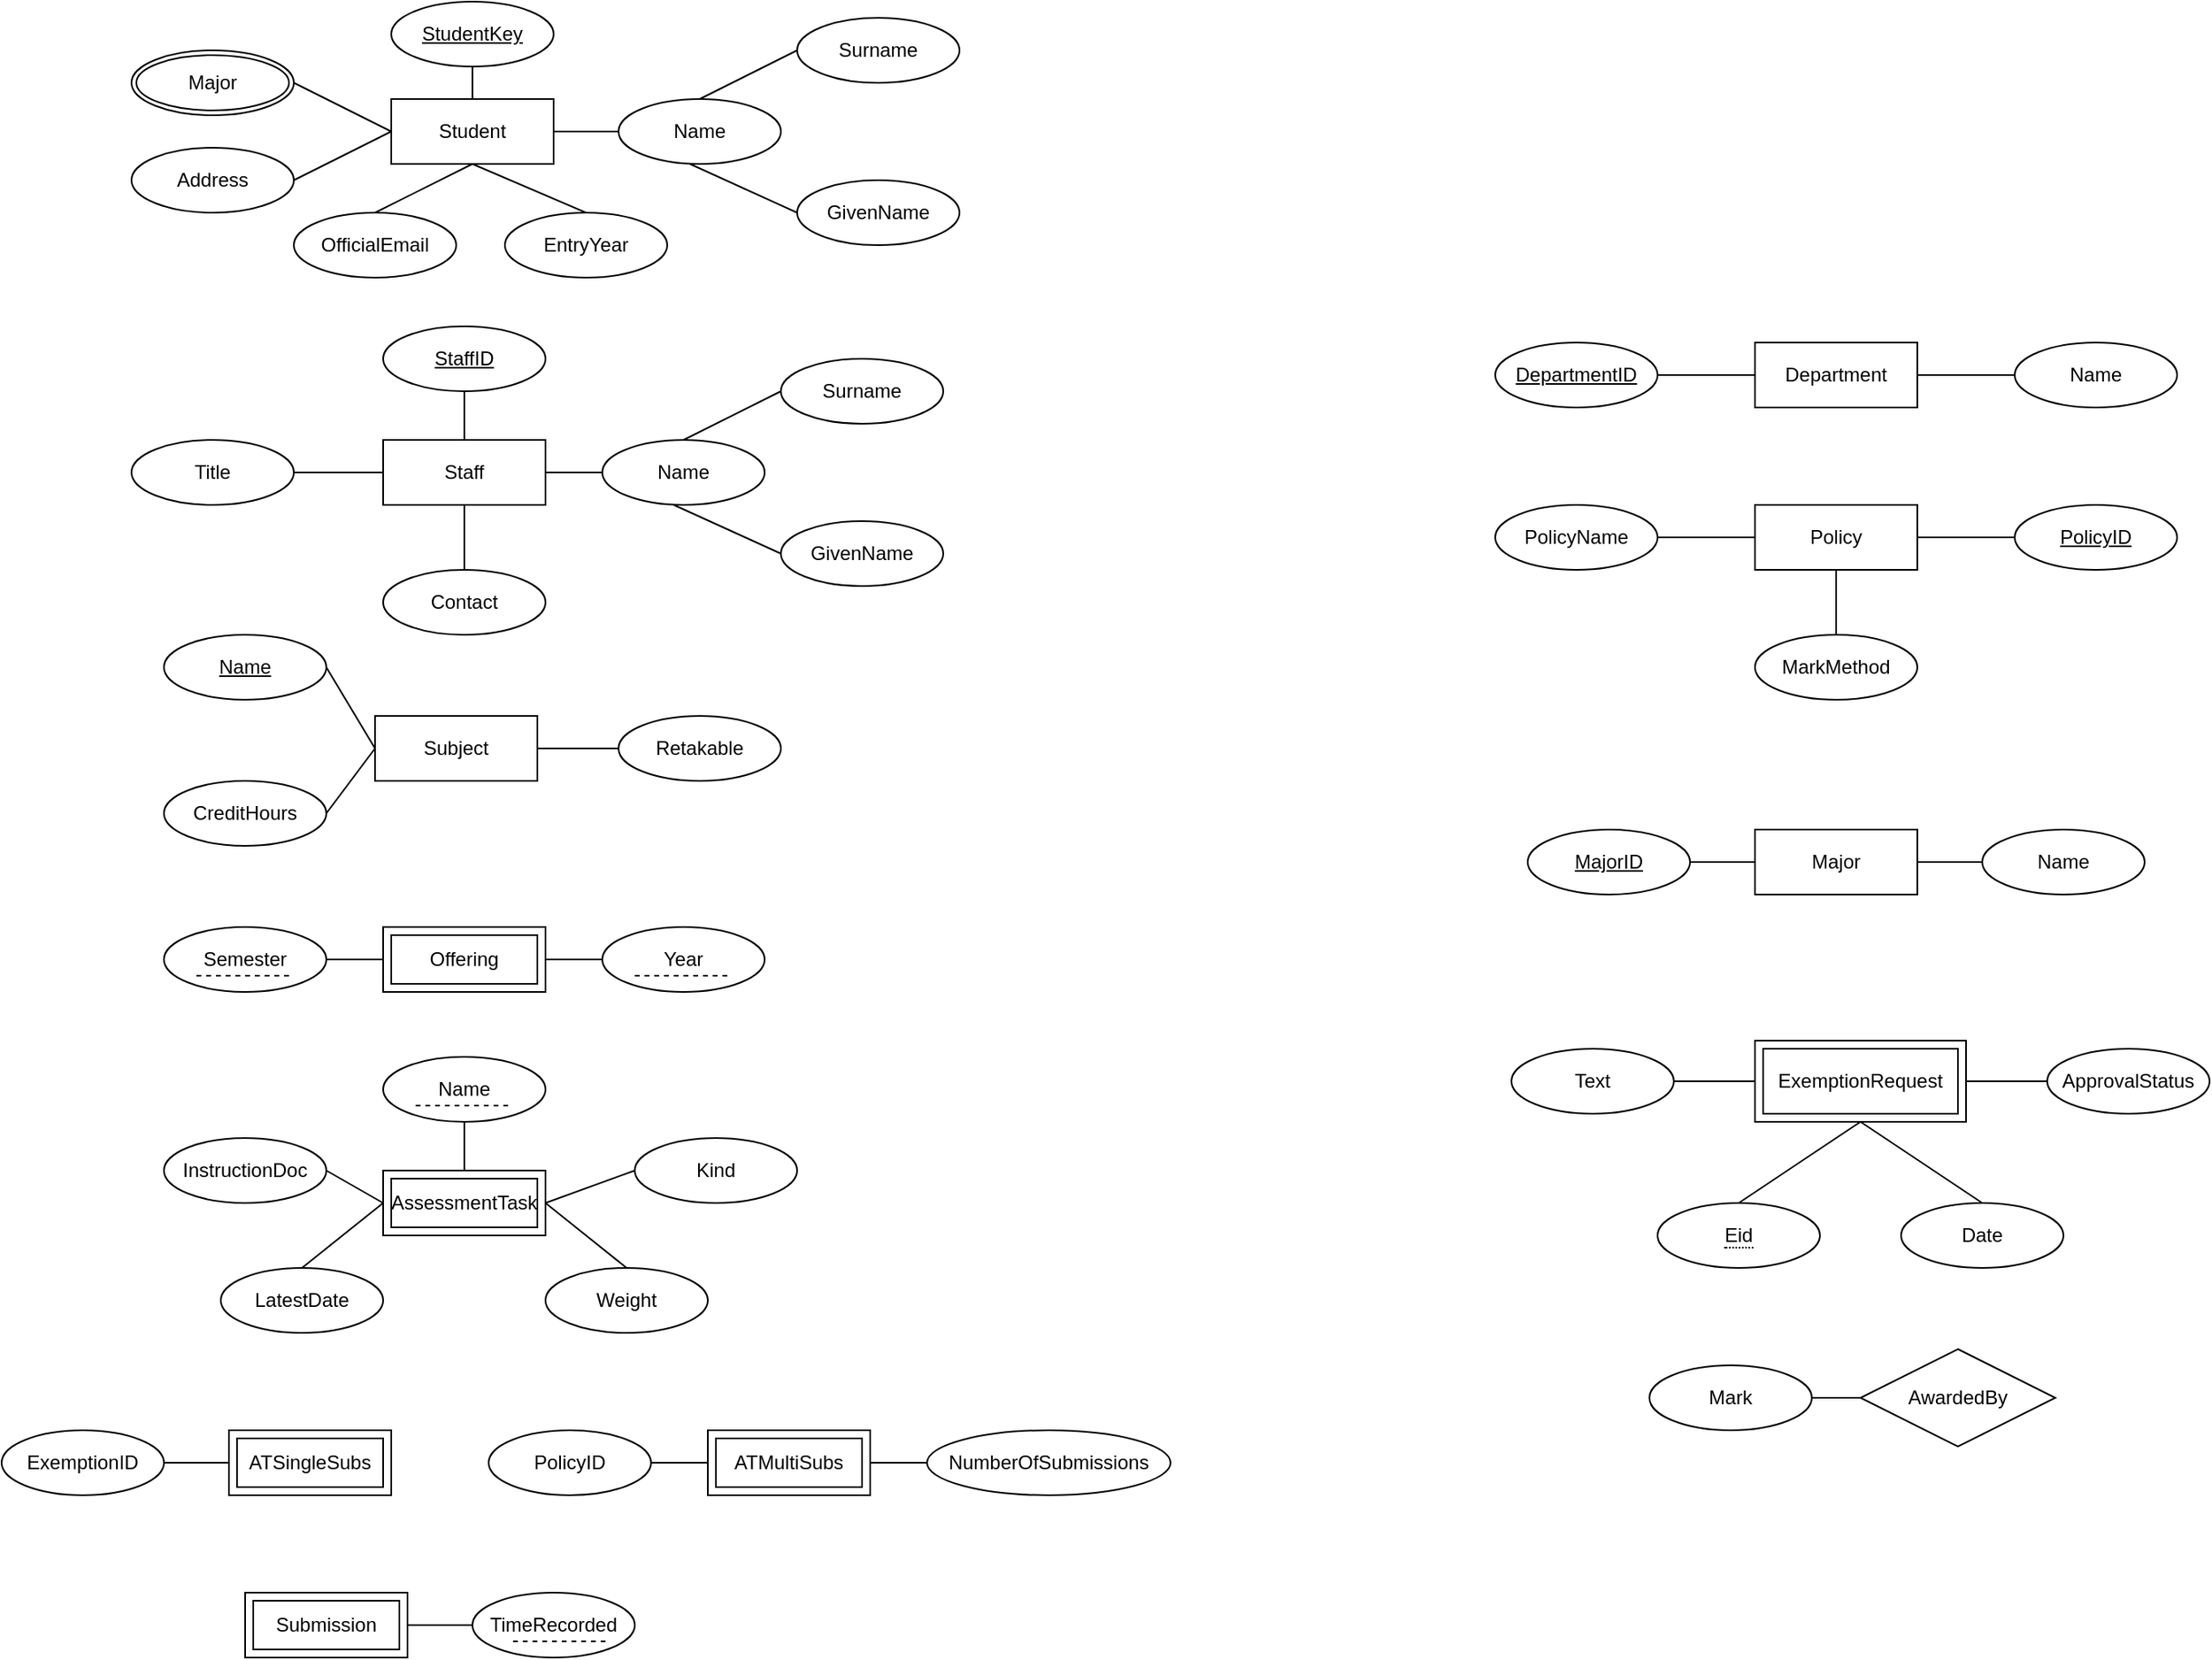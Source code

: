 <mxfile version="24.7.10">
  <diagram id="R2lEEEUBdFMjLlhIrx00" name="Page-1">
    <mxGraphModel dx="760" dy="1006" grid="1" gridSize="10" guides="1" tooltips="1" connect="1" arrows="1" fold="1" page="1" pageScale="1" pageWidth="850" pageHeight="1100" math="0" shadow="0" extFonts="Permanent Marker^https://fonts.googleapis.com/css?family=Permanent+Marker">
      <root>
        <mxCell id="0" />
        <mxCell id="1" parent="0" />
        <mxCell id="VCvnvQfGlQelMph8vwSg-2" value="Student" style="whiteSpace=wrap;html=1;align=center;" parent="1" vertex="1">
          <mxGeometry x="320" y="80" width="100" height="40" as="geometry" />
        </mxCell>
        <mxCell id="VCvnvQfGlQelMph8vwSg-3" value="&lt;u&gt;StudentKey&lt;/u&gt;" style="ellipse;whiteSpace=wrap;html=1;align=center;" parent="1" vertex="1">
          <mxGeometry x="320" y="20" width="100" height="40" as="geometry" />
        </mxCell>
        <mxCell id="VCvnvQfGlQelMph8vwSg-4" value="Name" style="ellipse;whiteSpace=wrap;html=1;align=center;" parent="1" vertex="1">
          <mxGeometry x="460" y="80" width="100" height="40" as="geometry" />
        </mxCell>
        <mxCell id="VCvnvQfGlQelMph8vwSg-5" value="" style="endArrow=none;html=1;rounded=0;entryX=0.5;entryY=1;entryDx=0;entryDy=0;exitX=0.5;exitY=0;exitDx=0;exitDy=0;" parent="1" source="VCvnvQfGlQelMph8vwSg-2" target="VCvnvQfGlQelMph8vwSg-3" edge="1">
          <mxGeometry width="50" height="50" relative="1" as="geometry">
            <mxPoint x="350" y="180" as="sourcePoint" />
            <mxPoint x="400" y="130" as="targetPoint" />
          </mxGeometry>
        </mxCell>
        <mxCell id="VCvnvQfGlQelMph8vwSg-6" value="" style="endArrow=none;html=1;rounded=0;entryX=1;entryY=0.5;entryDx=0;entryDy=0;exitX=0;exitY=0.5;exitDx=0;exitDy=0;" parent="1" source="VCvnvQfGlQelMph8vwSg-4" target="VCvnvQfGlQelMph8vwSg-2" edge="1">
          <mxGeometry width="50" height="50" relative="1" as="geometry">
            <mxPoint x="410" y="190" as="sourcePoint" />
            <mxPoint x="460" y="140" as="targetPoint" />
          </mxGeometry>
        </mxCell>
        <mxCell id="VCvnvQfGlQelMph8vwSg-7" value="TimeRecorded" style="ellipse;whiteSpace=wrap;html=1;align=center;" parent="1" vertex="1">
          <mxGeometry x="370" y="1000" width="100" height="40" as="geometry" />
        </mxCell>
        <mxCell id="VCvnvQfGlQelMph8vwSg-9" value="OfficialEmail" style="ellipse;whiteSpace=wrap;html=1;align=center;" parent="1" vertex="1">
          <mxGeometry x="260" y="150" width="100" height="40" as="geometry" />
        </mxCell>
        <mxCell id="VCvnvQfGlQelMph8vwSg-10" value="Address" style="ellipse;whiteSpace=wrap;html=1;align=center;" parent="1" vertex="1">
          <mxGeometry x="160" y="110" width="100" height="40" as="geometry" />
        </mxCell>
        <mxCell id="VCvnvQfGlQelMph8vwSg-12" value="EntryYear" style="ellipse;whiteSpace=wrap;html=1;align=center;" parent="1" vertex="1">
          <mxGeometry x="390" y="150" width="100" height="40" as="geometry" />
        </mxCell>
        <mxCell id="VCvnvQfGlQelMph8vwSg-13" value="GivenName" style="ellipse;whiteSpace=wrap;html=1;align=center;" parent="1" vertex="1">
          <mxGeometry x="570" y="130" width="100" height="40" as="geometry" />
        </mxCell>
        <mxCell id="VCvnvQfGlQelMph8vwSg-14" value="Surname" style="ellipse;whiteSpace=wrap;html=1;align=center;" parent="1" vertex="1">
          <mxGeometry x="570" y="30" width="100" height="40" as="geometry" />
        </mxCell>
        <mxCell id="VCvnvQfGlQelMph8vwSg-15" value="" style="endArrow=none;html=1;rounded=0;entryX=0;entryY=0.5;entryDx=0;entryDy=0;exitX=0.5;exitY=0;exitDx=0;exitDy=0;" parent="1" source="VCvnvQfGlQelMph8vwSg-4" target="VCvnvQfGlQelMph8vwSg-14" edge="1">
          <mxGeometry width="50" height="50" relative="1" as="geometry">
            <mxPoint x="490" y="240" as="sourcePoint" />
            <mxPoint x="540" y="190" as="targetPoint" />
          </mxGeometry>
        </mxCell>
        <mxCell id="VCvnvQfGlQelMph8vwSg-16" value="" style="endArrow=none;html=1;rounded=0;entryX=0.5;entryY=1;entryDx=0;entryDy=0;exitX=0.5;exitY=0;exitDx=0;exitDy=0;" parent="1" source="VCvnvQfGlQelMph8vwSg-31" target="VCvnvQfGlQelMph8vwSg-40" edge="1">
          <mxGeometry width="50" height="50" relative="1" as="geometry">
            <mxPoint x="350" y="420" as="sourcePoint" />
            <mxPoint x="400" y="370" as="targetPoint" />
          </mxGeometry>
        </mxCell>
        <mxCell id="VCvnvQfGlQelMph8vwSg-18" value="" style="endArrow=none;html=1;rounded=0;entryX=0;entryY=0.5;entryDx=0;entryDy=0;exitX=1;exitY=0.5;exitDx=0;exitDy=0;" parent="1" target="VCvnvQfGlQelMph8vwSg-7" edge="1">
          <mxGeometry width="50" height="50" relative="1" as="geometry">
            <mxPoint x="330" y="1020" as="sourcePoint" />
            <mxPoint x="350" y="1130" as="targetPoint" />
          </mxGeometry>
        </mxCell>
        <mxCell id="VCvnvQfGlQelMph8vwSg-20" value="" style="endArrow=none;html=1;rounded=0;entryX=0.5;entryY=1;entryDx=0;entryDy=0;exitX=0.5;exitY=0;exitDx=0;exitDy=0;" parent="1" source="VCvnvQfGlQelMph8vwSg-9" target="VCvnvQfGlQelMph8vwSg-2" edge="1">
          <mxGeometry width="50" height="50" relative="1" as="geometry">
            <mxPoint x="330" y="160" as="sourcePoint" />
            <mxPoint x="350" y="260" as="targetPoint" />
          </mxGeometry>
        </mxCell>
        <mxCell id="VCvnvQfGlQelMph8vwSg-21" value="" style="endArrow=none;html=1;rounded=0;entryX=0;entryY=0.5;entryDx=0;entryDy=0;exitX=1;exitY=0.5;exitDx=0;exitDy=0;" parent="1" source="VCvnvQfGlQelMph8vwSg-10" target="VCvnvQfGlQelMph8vwSg-2" edge="1">
          <mxGeometry width="50" height="50" relative="1" as="geometry">
            <mxPoint x="230" y="310" as="sourcePoint" />
            <mxPoint x="280" y="260" as="targetPoint" />
          </mxGeometry>
        </mxCell>
        <mxCell id="VCvnvQfGlQelMph8vwSg-22" value="" style="endArrow=none;html=1;rounded=0;entryX=0;entryY=0.5;entryDx=0;entryDy=0;exitX=1;exitY=0.5;exitDx=0;exitDy=0;" parent="1" source="VCvnvQfGlQelMph8vwSg-25" target="VCvnvQfGlQelMph8vwSg-2" edge="1">
          <mxGeometry width="50" height="50" relative="1" as="geometry">
            <mxPoint x="270" y="100" as="sourcePoint" />
            <mxPoint x="280" y="210" as="targetPoint" />
          </mxGeometry>
        </mxCell>
        <mxCell id="VCvnvQfGlQelMph8vwSg-23" value="" style="endArrow=none;html=1;rounded=0;entryX=0.5;entryY=1;entryDx=0;entryDy=0;exitX=0.5;exitY=0;exitDx=0;exitDy=0;" parent="1" source="VCvnvQfGlQelMph8vwSg-12" target="VCvnvQfGlQelMph8vwSg-2" edge="1">
          <mxGeometry width="50" height="50" relative="1" as="geometry">
            <mxPoint x="240" y="280" as="sourcePoint" />
            <mxPoint x="290" y="230" as="targetPoint" />
          </mxGeometry>
        </mxCell>
        <mxCell id="VCvnvQfGlQelMph8vwSg-24" value="" style="endArrow=none;html=1;rounded=0;entryX=0.44;entryY=1;entryDx=0;entryDy=0;entryPerimeter=0;exitX=0;exitY=0.5;exitDx=0;exitDy=0;" parent="1" source="VCvnvQfGlQelMph8vwSg-13" target="VCvnvQfGlQelMph8vwSg-4" edge="1">
          <mxGeometry width="50" height="50" relative="1" as="geometry">
            <mxPoint x="485" y="220" as="sourcePoint" />
            <mxPoint x="535" y="170" as="targetPoint" />
          </mxGeometry>
        </mxCell>
        <mxCell id="VCvnvQfGlQelMph8vwSg-25" value="Major" style="ellipse;shape=doubleEllipse;margin=3;whiteSpace=wrap;html=1;align=center;" parent="1" vertex="1">
          <mxGeometry x="160" y="50" width="100" height="40" as="geometry" />
        </mxCell>
        <mxCell id="VCvnvQfGlQelMph8vwSg-27" value="Policy" style="whiteSpace=wrap;html=1;align=center;" parent="1" vertex="1">
          <mxGeometry x="1160" y="330" width="100" height="40" as="geometry" />
        </mxCell>
        <mxCell id="VCvnvQfGlQelMph8vwSg-28" value="Department" style="whiteSpace=wrap;html=1;align=center;" parent="1" vertex="1">
          <mxGeometry x="1160" y="230" width="100" height="40" as="geometry" />
        </mxCell>
        <mxCell id="VCvnvQfGlQelMph8vwSg-31" value="Staff" style="whiteSpace=wrap;html=1;align=center;" parent="1" vertex="1">
          <mxGeometry x="315" y="290" width="100" height="40" as="geometry" />
        </mxCell>
        <mxCell id="VCvnvQfGlQelMph8vwSg-38" value="Contact" style="ellipse;whiteSpace=wrap;html=1;align=center;" parent="1" vertex="1">
          <mxGeometry x="315" y="370" width="100" height="40" as="geometry" />
        </mxCell>
        <mxCell id="VCvnvQfGlQelMph8vwSg-39" value="Title" style="ellipse;whiteSpace=wrap;html=1;align=center;" parent="1" vertex="1">
          <mxGeometry x="160" y="290" width="100" height="40" as="geometry" />
        </mxCell>
        <mxCell id="VCvnvQfGlQelMph8vwSg-40" value="&lt;u&gt;StaffID&lt;/u&gt;" style="ellipse;whiteSpace=wrap;html=1;align=center;" parent="1" vertex="1">
          <mxGeometry x="315" y="220" width="100" height="40" as="geometry" />
        </mxCell>
        <mxCell id="eXlouW0JOAqDYS6c-oz2-2" value="Name" style="ellipse;whiteSpace=wrap;html=1;align=center;" parent="1" vertex="1">
          <mxGeometry x="450" y="290" width="100" height="40" as="geometry" />
        </mxCell>
        <mxCell id="eXlouW0JOAqDYS6c-oz2-3" value="GivenName" style="ellipse;whiteSpace=wrap;html=1;align=center;" parent="1" vertex="1">
          <mxGeometry x="560" y="340" width="100" height="40" as="geometry" />
        </mxCell>
        <mxCell id="eXlouW0JOAqDYS6c-oz2-4" value="Surname" style="ellipse;whiteSpace=wrap;html=1;align=center;" parent="1" vertex="1">
          <mxGeometry x="560" y="240" width="100" height="40" as="geometry" />
        </mxCell>
        <mxCell id="eXlouW0JOAqDYS6c-oz2-5" value="" style="endArrow=none;html=1;rounded=0;entryX=0;entryY=0.5;entryDx=0;entryDy=0;exitX=0.5;exitY=0;exitDx=0;exitDy=0;" parent="1" source="eXlouW0JOAqDYS6c-oz2-2" target="eXlouW0JOAqDYS6c-oz2-4" edge="1">
          <mxGeometry width="50" height="50" relative="1" as="geometry">
            <mxPoint x="480" y="450" as="sourcePoint" />
            <mxPoint x="530" y="400" as="targetPoint" />
          </mxGeometry>
        </mxCell>
        <mxCell id="eXlouW0JOAqDYS6c-oz2-6" value="" style="endArrow=none;html=1;rounded=0;entryX=0.44;entryY=1;entryDx=0;entryDy=0;entryPerimeter=0;exitX=0;exitY=0.5;exitDx=0;exitDy=0;" parent="1" source="eXlouW0JOAqDYS6c-oz2-3" target="eXlouW0JOAqDYS6c-oz2-2" edge="1">
          <mxGeometry width="50" height="50" relative="1" as="geometry">
            <mxPoint x="475" y="430" as="sourcePoint" />
            <mxPoint x="525" y="380" as="targetPoint" />
          </mxGeometry>
        </mxCell>
        <mxCell id="eXlouW0JOAqDYS6c-oz2-8" value="" style="endArrow=none;html=1;rounded=0;entryX=0.5;entryY=1;entryDx=0;entryDy=0;exitX=0.5;exitY=0;exitDx=0;exitDy=0;" parent="1" source="VCvnvQfGlQelMph8vwSg-38" target="VCvnvQfGlQelMph8vwSg-31" edge="1">
          <mxGeometry width="50" height="50" relative="1" as="geometry">
            <mxPoint x="260" y="380" as="sourcePoint" />
            <mxPoint x="290" y="400" as="targetPoint" />
          </mxGeometry>
        </mxCell>
        <mxCell id="eXlouW0JOAqDYS6c-oz2-9" value="" style="endArrow=none;html=1;rounded=0;entryX=0;entryY=0.5;entryDx=0;entryDy=0;exitX=1;exitY=0.5;exitDx=0;exitDy=0;" parent="1" source="VCvnvQfGlQelMph8vwSg-39" target="VCvnvQfGlQelMph8vwSg-31" edge="1">
          <mxGeometry width="50" height="50" relative="1" as="geometry">
            <mxPoint x="250" y="310" as="sourcePoint" />
            <mxPoint x="270" y="300" as="targetPoint" />
          </mxGeometry>
        </mxCell>
        <mxCell id="eXlouW0JOAqDYS6c-oz2-10" value="" style="endArrow=none;html=1;rounded=0;entryX=0;entryY=0.5;entryDx=0;entryDy=0;exitX=1;exitY=0.5;exitDx=0;exitDy=0;" parent="1" source="VCvnvQfGlQelMph8vwSg-31" target="eXlouW0JOAqDYS6c-oz2-2" edge="1">
          <mxGeometry width="50" height="50" relative="1" as="geometry">
            <mxPoint x="360" y="430" as="sourcePoint" />
            <mxPoint x="410" y="380" as="targetPoint" />
          </mxGeometry>
        </mxCell>
        <mxCell id="mnN8IoAwBoR8R1zvXEXl-7" value="LatestDate" style="ellipse;whiteSpace=wrap;html=1;align=center;" parent="1" vertex="1">
          <mxGeometry x="215" y="800" width="100" height="40" as="geometry" />
        </mxCell>
        <mxCell id="mnN8IoAwBoR8R1zvXEXl-8" value="InstructionDoc" style="ellipse;whiteSpace=wrap;html=1;align=center;" parent="1" vertex="1">
          <mxGeometry x="180" y="720" width="100" height="40" as="geometry" />
        </mxCell>
        <mxCell id="mnN8IoAwBoR8R1zvXEXl-9" value="Kind" style="ellipse;whiteSpace=wrap;html=1;align=center;" parent="1" vertex="1">
          <mxGeometry x="470" y="720" width="100" height="40" as="geometry" />
        </mxCell>
        <mxCell id="mnN8IoAwBoR8R1zvXEXl-10" value="Weight" style="ellipse;whiteSpace=wrap;html=1;align=center;" parent="1" vertex="1">
          <mxGeometry x="415" y="800" width="100" height="40" as="geometry" />
        </mxCell>
        <mxCell id="mnN8IoAwBoR8R1zvXEXl-11" value="Name" style="ellipse;whiteSpace=wrap;html=1;align=center;" parent="1" vertex="1">
          <mxGeometry x="315" y="670" width="100" height="40" as="geometry" />
        </mxCell>
        <mxCell id="mnN8IoAwBoR8R1zvXEXl-12" value="Year" style="ellipse;whiteSpace=wrap;html=1;align=center;" parent="1" vertex="1">
          <mxGeometry x="450" y="590" width="100" height="40" as="geometry" />
        </mxCell>
        <mxCell id="mnN8IoAwBoR8R1zvXEXl-13" value="Semester" style="ellipse;whiteSpace=wrap;html=1;align=center;" parent="1" vertex="1">
          <mxGeometry x="180" y="590" width="100" height="40" as="geometry" />
        </mxCell>
        <mxCell id="mnN8IoAwBoR8R1zvXEXl-14" value="Offering" style="shape=ext;margin=3;double=1;whiteSpace=wrap;html=1;align=center;" parent="1" vertex="1">
          <mxGeometry x="315" y="590" width="100" height="40" as="geometry" />
        </mxCell>
        <mxCell id="mnN8IoAwBoR8R1zvXEXl-15" value="" style="endArrow=none;dashed=1;html=1;rounded=0;" parent="1" edge="1">
          <mxGeometry width="50" height="50" relative="1" as="geometry">
            <mxPoint x="200" y="620" as="sourcePoint" />
            <mxPoint x="260" y="620" as="targetPoint" />
          </mxGeometry>
        </mxCell>
        <mxCell id="mnN8IoAwBoR8R1zvXEXl-17" value="" style="endArrow=none;dashed=1;html=1;rounded=0;" parent="1" edge="1">
          <mxGeometry width="50" height="50" relative="1" as="geometry">
            <mxPoint x="470" y="620" as="sourcePoint" />
            <mxPoint x="530" y="620" as="targetPoint" />
          </mxGeometry>
        </mxCell>
        <mxCell id="mnN8IoAwBoR8R1zvXEXl-19" value="" style="endArrow=none;html=1;rounded=0;exitX=1;exitY=0.5;exitDx=0;exitDy=0;entryX=0;entryY=0.5;entryDx=0;entryDy=0;" parent="1" source="nyFeSnovGv8x3WM9wv4v-2" target="mnN8IoAwBoR8R1zvXEXl-9" edge="1">
          <mxGeometry width="50" height="50" relative="1" as="geometry">
            <mxPoint x="500" y="690" as="sourcePoint" />
            <mxPoint x="550" y="640" as="targetPoint" />
          </mxGeometry>
        </mxCell>
        <mxCell id="mnN8IoAwBoR8R1zvXEXl-20" value="" style="endArrow=none;html=1;rounded=0;exitX=1;exitY=0.5;exitDx=0;exitDy=0;entryX=0.5;entryY=0;entryDx=0;entryDy=0;" parent="1" source="nyFeSnovGv8x3WM9wv4v-2" target="mnN8IoAwBoR8R1zvXEXl-10" edge="1">
          <mxGeometry width="50" height="50" relative="1" as="geometry">
            <mxPoint x="670" y="730" as="sourcePoint" />
            <mxPoint x="720" y="680" as="targetPoint" />
          </mxGeometry>
        </mxCell>
        <mxCell id="mnN8IoAwBoR8R1zvXEXl-21" value="" style="endArrow=none;html=1;rounded=0;exitX=0.5;exitY=0;exitDx=0;exitDy=0;entryX=0.5;entryY=1;entryDx=0;entryDy=0;" parent="1" source="nyFeSnovGv8x3WM9wv4v-2" target="mnN8IoAwBoR8R1zvXEXl-11" edge="1">
          <mxGeometry width="50" height="50" relative="1" as="geometry">
            <mxPoint x="650" y="680" as="sourcePoint" />
            <mxPoint x="700" y="630" as="targetPoint" />
          </mxGeometry>
        </mxCell>
        <mxCell id="mnN8IoAwBoR8R1zvXEXl-22" value="" style="endArrow=none;html=1;rounded=0;exitX=1;exitY=0.5;exitDx=0;exitDy=0;entryX=0;entryY=0.5;entryDx=0;entryDy=0;" parent="1" source="mnN8IoAwBoR8R1zvXEXl-14" target="mnN8IoAwBoR8R1zvXEXl-12" edge="1">
          <mxGeometry width="50" height="50" relative="1" as="geometry">
            <mxPoint x="480" y="480" as="sourcePoint" />
            <mxPoint x="520" y="500" as="targetPoint" />
          </mxGeometry>
        </mxCell>
        <mxCell id="mnN8IoAwBoR8R1zvXEXl-23" value="" style="endArrow=none;html=1;rounded=0;exitX=1;exitY=0.5;exitDx=0;exitDy=0;entryX=0;entryY=0.5;entryDx=0;entryDy=0;" parent="1" source="mnN8IoAwBoR8R1zvXEXl-13" target="mnN8IoAwBoR8R1zvXEXl-14" edge="1">
          <mxGeometry width="50" height="50" relative="1" as="geometry">
            <mxPoint x="290" y="530" as="sourcePoint" />
            <mxPoint x="340" y="480" as="targetPoint" />
          </mxGeometry>
        </mxCell>
        <mxCell id="nyFeSnovGv8x3WM9wv4v-2" value="AssessmentTask" style="shape=ext;margin=3;double=1;whiteSpace=wrap;html=1;align=center;" parent="1" vertex="1">
          <mxGeometry x="315" y="740" width="100" height="40" as="geometry" />
        </mxCell>
        <mxCell id="nyFeSnovGv8x3WM9wv4v-3" value="" style="endArrow=none;dashed=1;html=1;rounded=0;" parent="1" edge="1">
          <mxGeometry width="50" height="50" relative="1" as="geometry">
            <mxPoint x="335" y="700" as="sourcePoint" />
            <mxPoint x="395" y="700" as="targetPoint" />
          </mxGeometry>
        </mxCell>
        <mxCell id="nyFeSnovGv8x3WM9wv4v-5" value="" style="endArrow=none;html=1;rounded=0;exitX=0;exitY=0.5;exitDx=0;exitDy=0;entryX=1;entryY=0.5;entryDx=0;entryDy=0;" parent="1" source="nyFeSnovGv8x3WM9wv4v-2" target="mnN8IoAwBoR8R1zvXEXl-8" edge="1">
          <mxGeometry width="50" height="50" relative="1" as="geometry">
            <mxPoint x="299" y="720" as="sourcePoint" />
            <mxPoint x="299" y="680" as="targetPoint" />
          </mxGeometry>
        </mxCell>
        <mxCell id="nyFeSnovGv8x3WM9wv4v-6" value="" style="endArrow=none;html=1;rounded=0;exitX=0.5;exitY=0;exitDx=0;exitDy=0;entryX=0;entryY=0.5;entryDx=0;entryDy=0;" parent="1" source="mnN8IoAwBoR8R1zvXEXl-7" target="nyFeSnovGv8x3WM9wv4v-2" edge="1">
          <mxGeometry width="50" height="50" relative="1" as="geometry">
            <mxPoint x="385" y="760" as="sourcePoint" />
            <mxPoint x="385" y="720" as="targetPoint" />
          </mxGeometry>
        </mxCell>
        <mxCell id="nyFeSnovGv8x3WM9wv4v-7" value="Subject" style="whiteSpace=wrap;html=1;align=center;" parent="1" vertex="1">
          <mxGeometry x="310" y="460" width="100" height="40" as="geometry" />
        </mxCell>
        <mxCell id="nyFeSnovGv8x3WM9wv4v-8" value="ApprovalStatus" style="ellipse;whiteSpace=wrap;html=1;align=center;" parent="1" vertex="1">
          <mxGeometry x="1340" y="665" width="100" height="40" as="geometry" />
        </mxCell>
        <mxCell id="nyFeSnovGv8x3WM9wv4v-9" value="Date" style="ellipse;whiteSpace=wrap;html=1;align=center;" parent="1" vertex="1">
          <mxGeometry x="1250" y="760" width="100" height="40" as="geometry" />
        </mxCell>
        <mxCell id="nyFeSnovGv8x3WM9wv4v-10" value="Name" style="ellipse;whiteSpace=wrap;html=1;align=center;" parent="1" vertex="1">
          <mxGeometry x="1300" y="530" width="100" height="40" as="geometry" />
        </mxCell>
        <mxCell id="nyFeSnovGv8x3WM9wv4v-11" value="&lt;u&gt;MajorID&lt;/u&gt;" style="ellipse;whiteSpace=wrap;html=1;align=center;" parent="1" vertex="1">
          <mxGeometry x="1020" y="530" width="100" height="40" as="geometry" />
        </mxCell>
        <mxCell id="nyFeSnovGv8x3WM9wv4v-12" value="PolicyID" style="ellipse;whiteSpace=wrap;html=1;align=center;" parent="1" vertex="1">
          <mxGeometry x="380" y="900" width="100" height="40" as="geometry" />
        </mxCell>
        <mxCell id="nyFeSnovGv8x3WM9wv4v-13" value="MarkMethod" style="ellipse;whiteSpace=wrap;html=1;align=center;" parent="1" vertex="1">
          <mxGeometry x="1160" y="410" width="100" height="40" as="geometry" />
        </mxCell>
        <mxCell id="nyFeSnovGv8x3WM9wv4v-14" value="PolicyName" style="ellipse;whiteSpace=wrap;html=1;align=center;" parent="1" vertex="1">
          <mxGeometry x="1000" y="330" width="100" height="40" as="geometry" />
        </mxCell>
        <mxCell id="nyFeSnovGv8x3WM9wv4v-15" value="&lt;u&gt;PolicyID&lt;/u&gt;" style="ellipse;whiteSpace=wrap;html=1;align=center;" parent="1" vertex="1">
          <mxGeometry x="1320" y="330" width="100" height="40" as="geometry" />
        </mxCell>
        <mxCell id="nyFeSnovGv8x3WM9wv4v-16" value="Name" style="ellipse;whiteSpace=wrap;html=1;align=center;" parent="1" vertex="1">
          <mxGeometry x="1320" y="230" width="100" height="40" as="geometry" />
        </mxCell>
        <mxCell id="nyFeSnovGv8x3WM9wv4v-18" value="&lt;u&gt;DepartmentID&lt;/u&gt;" style="ellipse;whiteSpace=wrap;html=1;align=center;" parent="1" vertex="1">
          <mxGeometry x="1000" y="230" width="100" height="40" as="geometry" />
        </mxCell>
        <mxCell id="nyFeSnovGv8x3WM9wv4v-19" value="Retakable" style="ellipse;whiteSpace=wrap;html=1;align=center;" parent="1" vertex="1">
          <mxGeometry x="460" y="460" width="100" height="40" as="geometry" />
        </mxCell>
        <mxCell id="nyFeSnovGv8x3WM9wv4v-21" value="CreditHours" style="ellipse;whiteSpace=wrap;html=1;align=center;" parent="1" vertex="1">
          <mxGeometry x="180" y="500" width="100" height="40" as="geometry" />
        </mxCell>
        <mxCell id="nyFeSnovGv8x3WM9wv4v-22" value="&lt;u&gt;Name&lt;/u&gt;" style="ellipse;whiteSpace=wrap;html=1;align=center;" parent="1" vertex="1">
          <mxGeometry x="180" y="410" width="100" height="40" as="geometry" />
        </mxCell>
        <mxCell id="nyFeSnovGv8x3WM9wv4v-25" value="" style="endArrow=none;html=1;rounded=0;entryX=0;entryY=0.5;entryDx=0;entryDy=0;exitX=1;exitY=0.5;exitDx=0;exitDy=0;" parent="1" source="nyFeSnovGv8x3WM9wv4v-55" target="nyFeSnovGv8x3WM9wv4v-53" edge="1">
          <mxGeometry width="50" height="50" relative="1" as="geometry">
            <mxPoint x="1075" y="820" as="sourcePoint" />
            <mxPoint x="1125" y="770" as="targetPoint" />
          </mxGeometry>
        </mxCell>
        <mxCell id="nyFeSnovGv8x3WM9wv4v-26" value="" style="endArrow=none;html=1;rounded=0;exitX=1;exitY=0.5;exitDx=0;exitDy=0;entryX=0;entryY=0.5;entryDx=0;entryDy=0;" parent="1" source="UkR3_XcuqnfZwnyXB5A9-2" target="nyFeSnovGv8x3WM9wv4v-8" edge="1">
          <mxGeometry width="50" height="50" relative="1" as="geometry">
            <mxPoint x="1290" y="685" as="sourcePoint" />
            <mxPoint x="1350" y="605" as="targetPoint" />
          </mxGeometry>
        </mxCell>
        <mxCell id="nyFeSnovGv8x3WM9wv4v-27" value="" style="endArrow=none;html=1;rounded=0;exitX=0.5;exitY=0;exitDx=0;exitDy=0;entryX=0.5;entryY=1;entryDx=0;entryDy=0;" parent="1" source="nyFeSnovGv8x3WM9wv4v-9" target="UkR3_XcuqnfZwnyXB5A9-2" edge="1">
          <mxGeometry width="50" height="50" relative="1" as="geometry">
            <mxPoint x="1100" y="835" as="sourcePoint" />
            <mxPoint x="1220" y="715" as="targetPoint" />
          </mxGeometry>
        </mxCell>
        <mxCell id="nyFeSnovGv8x3WM9wv4v-28" value="" style="endArrow=none;html=1;rounded=0;exitX=1;exitY=0.5;exitDx=0;exitDy=0;entryX=0;entryY=0.5;entryDx=0;entryDy=0;" parent="1" source="nyFeSnovGv8x3WM9wv4v-51" target="UkR3_XcuqnfZwnyXB5A9-2" edge="1">
          <mxGeometry width="50" height="50" relative="1" as="geometry">
            <mxPoint x="930" y="635" as="sourcePoint" />
            <mxPoint x="1160" y="685" as="targetPoint" />
          </mxGeometry>
        </mxCell>
        <mxCell id="nyFeSnovGv8x3WM9wv4v-29" value="" style="endArrow=none;html=1;rounded=0;entryX=0.5;entryY=1;entryDx=0;entryDy=0;exitX=0.5;exitY=0;exitDx=0;exitDy=0;" parent="1" source="nyFeSnovGv8x3WM9wv4v-13" target="VCvnvQfGlQelMph8vwSg-27" edge="1">
          <mxGeometry width="50" height="50" relative="1" as="geometry">
            <mxPoint x="1100" y="470" as="sourcePoint" />
            <mxPoint x="1150" y="420" as="targetPoint" />
          </mxGeometry>
        </mxCell>
        <mxCell id="nyFeSnovGv8x3WM9wv4v-30" value="" style="endArrow=none;html=1;rounded=0;entryX=0;entryY=0.5;entryDx=0;entryDy=0;exitX=1;exitY=0.5;exitDx=0;exitDy=0;" parent="1" source="nyFeSnovGv8x3WM9wv4v-14" target="VCvnvQfGlQelMph8vwSg-27" edge="1">
          <mxGeometry width="50" height="50" relative="1" as="geometry">
            <mxPoint x="1055" y="440" as="sourcePoint" />
            <mxPoint x="1105" y="390" as="targetPoint" />
          </mxGeometry>
        </mxCell>
        <mxCell id="nyFeSnovGv8x3WM9wv4v-31" value="" style="endArrow=none;html=1;rounded=0;entryX=0;entryY=0.5;entryDx=0;entryDy=0;exitX=1;exitY=0.5;exitDx=0;exitDy=0;" parent="1" source="VCvnvQfGlQelMph8vwSg-27" target="nyFeSnovGv8x3WM9wv4v-15" edge="1">
          <mxGeometry width="50" height="50" relative="1" as="geometry">
            <mxPoint x="1240" y="450" as="sourcePoint" />
            <mxPoint x="1290" y="400" as="targetPoint" />
          </mxGeometry>
        </mxCell>
        <mxCell id="nyFeSnovGv8x3WM9wv4v-32" value="" style="endArrow=none;html=1;rounded=0;entryX=0;entryY=0.5;entryDx=0;entryDy=0;exitX=1;exitY=0.5;exitDx=0;exitDy=0;" parent="1" source="VCvnvQfGlQelMph8vwSg-28" target="nyFeSnovGv8x3WM9wv4v-16" edge="1">
          <mxGeometry width="50" height="50" relative="1" as="geometry">
            <mxPoint x="1200" y="350" as="sourcePoint" />
            <mxPoint x="1250" y="300" as="targetPoint" />
          </mxGeometry>
        </mxCell>
        <mxCell id="nyFeSnovGv8x3WM9wv4v-33" value="" style="endArrow=none;html=1;rounded=0;entryX=0;entryY=0.5;entryDx=0;entryDy=0;exitX=1;exitY=0.5;exitDx=0;exitDy=0;" parent="1" source="nyFeSnovGv8x3WM9wv4v-18" target="VCvnvQfGlQelMph8vwSg-28" edge="1">
          <mxGeometry width="50" height="50" relative="1" as="geometry">
            <mxPoint x="1055" y="290" as="sourcePoint" />
            <mxPoint x="1105" y="240" as="targetPoint" />
          </mxGeometry>
        </mxCell>
        <mxCell id="nyFeSnovGv8x3WM9wv4v-34" value="" style="endArrow=none;html=1;rounded=0;entryX=1;entryY=0.5;entryDx=0;entryDy=0;exitX=0;exitY=0.5;exitDx=0;exitDy=0;" parent="1" source="nyFeSnovGv8x3WM9wv4v-19" target="nyFeSnovGv8x3WM9wv4v-7" edge="1">
          <mxGeometry width="50" height="50" relative="1" as="geometry">
            <mxPoint x="110" y="760" as="sourcePoint" />
            <mxPoint x="390" y="610" as="targetPoint" />
          </mxGeometry>
        </mxCell>
        <mxCell id="nyFeSnovGv8x3WM9wv4v-36" value="" style="endArrow=none;html=1;rounded=0;entryX=0;entryY=0.5;entryDx=0;entryDy=0;exitX=1;exitY=0.5;exitDx=0;exitDy=0;" parent="1" source="nyFeSnovGv8x3WM9wv4v-21" target="nyFeSnovGv8x3WM9wv4v-7" edge="1">
          <mxGeometry width="50" height="50" relative="1" as="geometry">
            <mxPoint x="110" y="760" as="sourcePoint" />
            <mxPoint x="320" y="610" as="targetPoint" />
          </mxGeometry>
        </mxCell>
        <mxCell id="nyFeSnovGv8x3WM9wv4v-37" value="" style="endArrow=none;html=1;rounded=0;entryX=0;entryY=0.5;entryDx=0;entryDy=0;exitX=1;exitY=0.5;exitDx=0;exitDy=0;" parent="1" source="nyFeSnovGv8x3WM9wv4v-22" target="nyFeSnovGv8x3WM9wv4v-7" edge="1">
          <mxGeometry width="50" height="50" relative="1" as="geometry">
            <mxPoint x="110" y="760" as="sourcePoint" />
            <mxPoint x="240" y="550" as="targetPoint" />
          </mxGeometry>
        </mxCell>
        <mxCell id="nyFeSnovGv8x3WM9wv4v-40" value="Submission" style="shape=ext;margin=3;double=1;whiteSpace=wrap;html=1;align=center;" parent="1" vertex="1">
          <mxGeometry x="230" y="1000" width="100" height="40" as="geometry" />
        </mxCell>
        <mxCell id="nyFeSnovGv8x3WM9wv4v-41" value="" style="endArrow=none;dashed=1;html=1;rounded=0;" parent="1" edge="1">
          <mxGeometry width="50" height="50" relative="1" as="geometry">
            <mxPoint x="395" y="1030" as="sourcePoint" />
            <mxPoint x="455" y="1030" as="targetPoint" />
          </mxGeometry>
        </mxCell>
        <mxCell id="nyFeSnovGv8x3WM9wv4v-42" value="ATMultiSubs" style="shape=ext;margin=3;double=1;whiteSpace=wrap;html=1;align=center;" parent="1" vertex="1">
          <mxGeometry x="515" y="900" width="100" height="40" as="geometry" />
        </mxCell>
        <mxCell id="nyFeSnovGv8x3WM9wv4v-45" value="" style="endArrow=none;html=1;rounded=0;entryX=0;entryY=0.5;entryDx=0;entryDy=0;exitX=1;exitY=0.5;exitDx=0;exitDy=0;" parent="1" source="nyFeSnovGv8x3WM9wv4v-12" target="nyFeSnovGv8x3WM9wv4v-42" edge="1">
          <mxGeometry width="50" height="50" relative="1" as="geometry">
            <mxPoint x="330" y="1050" as="sourcePoint" />
            <mxPoint x="380" y="1000" as="targetPoint" />
          </mxGeometry>
        </mxCell>
        <mxCell id="nyFeSnovGv8x3WM9wv4v-46" value="Major" style="whiteSpace=wrap;html=1;align=center;" parent="1" vertex="1">
          <mxGeometry x="1160" y="530" width="100" height="40" as="geometry" />
        </mxCell>
        <mxCell id="nyFeSnovGv8x3WM9wv4v-47" value="" style="endArrow=none;html=1;rounded=0;exitX=0;exitY=0.5;exitDx=0;exitDy=0;entryX=1;entryY=0.5;entryDx=0;entryDy=0;" parent="1" source="nyFeSnovGv8x3WM9wv4v-10" target="nyFeSnovGv8x3WM9wv4v-46" edge="1">
          <mxGeometry width="50" height="50" relative="1" as="geometry">
            <mxPoint x="1220" y="310" as="sourcePoint" />
            <mxPoint x="1270" y="260" as="targetPoint" />
          </mxGeometry>
        </mxCell>
        <mxCell id="nyFeSnovGv8x3WM9wv4v-48" value="" style="endArrow=none;html=1;rounded=0;exitX=0;exitY=0.5;exitDx=0;exitDy=0;entryX=1;entryY=0.5;entryDx=0;entryDy=0;" parent="1" source="nyFeSnovGv8x3WM9wv4v-46" target="nyFeSnovGv8x3WM9wv4v-11" edge="1">
          <mxGeometry width="50" height="50" relative="1" as="geometry">
            <mxPoint x="1220" y="310" as="sourcePoint" />
            <mxPoint x="1270" y="260" as="targetPoint" />
          </mxGeometry>
        </mxCell>
        <mxCell id="nyFeSnovGv8x3WM9wv4v-51" value="Text" style="ellipse;whiteSpace=wrap;html=1;align=center;" parent="1" vertex="1">
          <mxGeometry x="1010" y="665" width="100" height="40" as="geometry" />
        </mxCell>
        <mxCell id="nyFeSnovGv8x3WM9wv4v-53" value="AwardedBy" style="shape=rhombus;perimeter=rhombusPerimeter;whiteSpace=wrap;html=1;align=center;" parent="1" vertex="1">
          <mxGeometry x="1225" y="850" width="120" height="60" as="geometry" />
        </mxCell>
        <mxCell id="nyFeSnovGv8x3WM9wv4v-55" value="Mark" style="ellipse;whiteSpace=wrap;html=1;align=center;" parent="1" vertex="1">
          <mxGeometry x="1095" y="860" width="100" height="40" as="geometry" />
        </mxCell>
        <mxCell id="UkR3_XcuqnfZwnyXB5A9-2" value="ExemptionRequest" style="shape=ext;margin=3;double=1;whiteSpace=wrap;html=1;align=center;" parent="1" vertex="1">
          <mxGeometry x="1160" y="660" width="130" height="50" as="geometry" />
        </mxCell>
        <mxCell id="UkR3_XcuqnfZwnyXB5A9-6" value="" style="endArrow=none;html=1;rounded=0;entryX=0.5;entryY=1;entryDx=0;entryDy=0;exitX=0.5;exitY=0;exitDx=0;exitDy=0;" parent="1" source="UkR3_XcuqnfZwnyXB5A9-7" target="UkR3_XcuqnfZwnyXB5A9-2" edge="1">
          <mxGeometry width="50" height="50" relative="1" as="geometry">
            <mxPoint x="1150" y="760" as="sourcePoint" />
            <mxPoint x="900" y="770" as="targetPoint" />
          </mxGeometry>
        </mxCell>
        <mxCell id="UkR3_XcuqnfZwnyXB5A9-7" value="&lt;span style=&quot;border-bottom: 1px dotted&quot;&gt;Eid&lt;/span&gt;" style="ellipse;whiteSpace=wrap;html=1;align=center;" parent="1" vertex="1">
          <mxGeometry x="1100" y="760" width="100" height="40" as="geometry" />
        </mxCell>
        <mxCell id="UkR3_XcuqnfZwnyXB5A9-8" value="ATSingleSubs" style="shape=ext;margin=3;double=1;whiteSpace=wrap;html=1;align=center;" parent="1" vertex="1">
          <mxGeometry x="220" y="900" width="100" height="40" as="geometry" />
        </mxCell>
        <mxCell id="UkR3_XcuqnfZwnyXB5A9-9" value="ExemptionID" style="ellipse;whiteSpace=wrap;html=1;align=center;" parent="1" vertex="1">
          <mxGeometry x="80" y="900" width="100" height="40" as="geometry" />
        </mxCell>
        <mxCell id="UkR3_XcuqnfZwnyXB5A9-11" value="" style="endArrow=none;html=1;rounded=0;exitX=1;exitY=0.5;exitDx=0;exitDy=0;entryX=0;entryY=0.5;entryDx=0;entryDy=0;" parent="1" source="UkR3_XcuqnfZwnyXB5A9-9" target="UkR3_XcuqnfZwnyXB5A9-8" edge="1">
          <mxGeometry width="50" height="50" relative="1" as="geometry">
            <mxPoint x="170" y="880" as="sourcePoint" />
            <mxPoint x="220" y="830" as="targetPoint" />
          </mxGeometry>
        </mxCell>
        <mxCell id="3m-VaN0qS7II-AK8l1zq-1" value="NumberOfSubmissions" style="ellipse;whiteSpace=wrap;html=1;align=center;" vertex="1" parent="1">
          <mxGeometry x="650" y="900" width="150" height="40" as="geometry" />
        </mxCell>
        <mxCell id="3m-VaN0qS7II-AK8l1zq-2" value="" style="endArrow=none;html=1;rounded=0;fontSize=12;startSize=8;endSize=8;curved=1;exitX=1;exitY=0.5;exitDx=0;exitDy=0;entryX=0;entryY=0.5;entryDx=0;entryDy=0;" edge="1" parent="1" source="nyFeSnovGv8x3WM9wv4v-42" target="3m-VaN0qS7II-AK8l1zq-1">
          <mxGeometry width="50" height="50" relative="1" as="geometry">
            <mxPoint x="780" y="690" as="sourcePoint" />
            <mxPoint x="830" y="640" as="targetPoint" />
          </mxGeometry>
        </mxCell>
      </root>
    </mxGraphModel>
  </diagram>
</mxfile>
